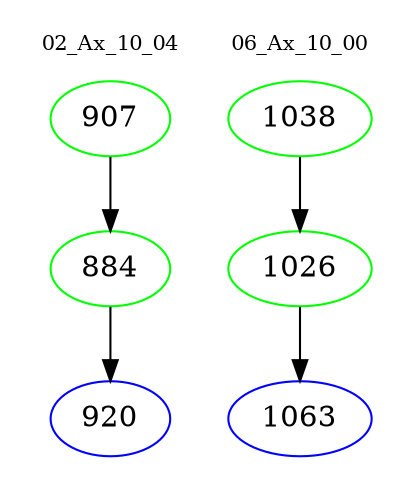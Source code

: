 digraph{
subgraph cluster_0 {
color = white
label = "02_Ax_10_04";
fontsize=10;
T0_907 [label="907", color="green"]
T0_907 -> T0_884 [color="black"]
T0_884 [label="884", color="green"]
T0_884 -> T0_920 [color="black"]
T0_920 [label="920", color="blue"]
}
subgraph cluster_1 {
color = white
label = "06_Ax_10_00";
fontsize=10;
T1_1038 [label="1038", color="green"]
T1_1038 -> T1_1026 [color="black"]
T1_1026 [label="1026", color="green"]
T1_1026 -> T1_1063 [color="black"]
T1_1063 [label="1063", color="blue"]
}
}
